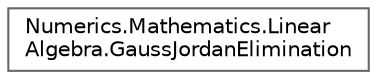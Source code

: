digraph "Graphical Class Hierarchy"
{
 // LATEX_PDF_SIZE
  bgcolor="transparent";
  edge [fontname=Helvetica,fontsize=10,labelfontname=Helvetica,labelfontsize=10];
  node [fontname=Helvetica,fontsize=10,shape=box,height=0.2,width=0.4];
  rankdir="LR";
  Node0 [id="Node000000",label="Numerics.Mathematics.Linear\lAlgebra.GaussJordanElimination",height=0.2,width=0.4,color="grey40", fillcolor="white", style="filled",URL="$class_numerics_1_1_mathematics_1_1_linear_algebra_1_1_gauss_jordan_elimination.html",tooltip="A class for solving a set of linear equations Gauss-Jordan elimination."];
}
